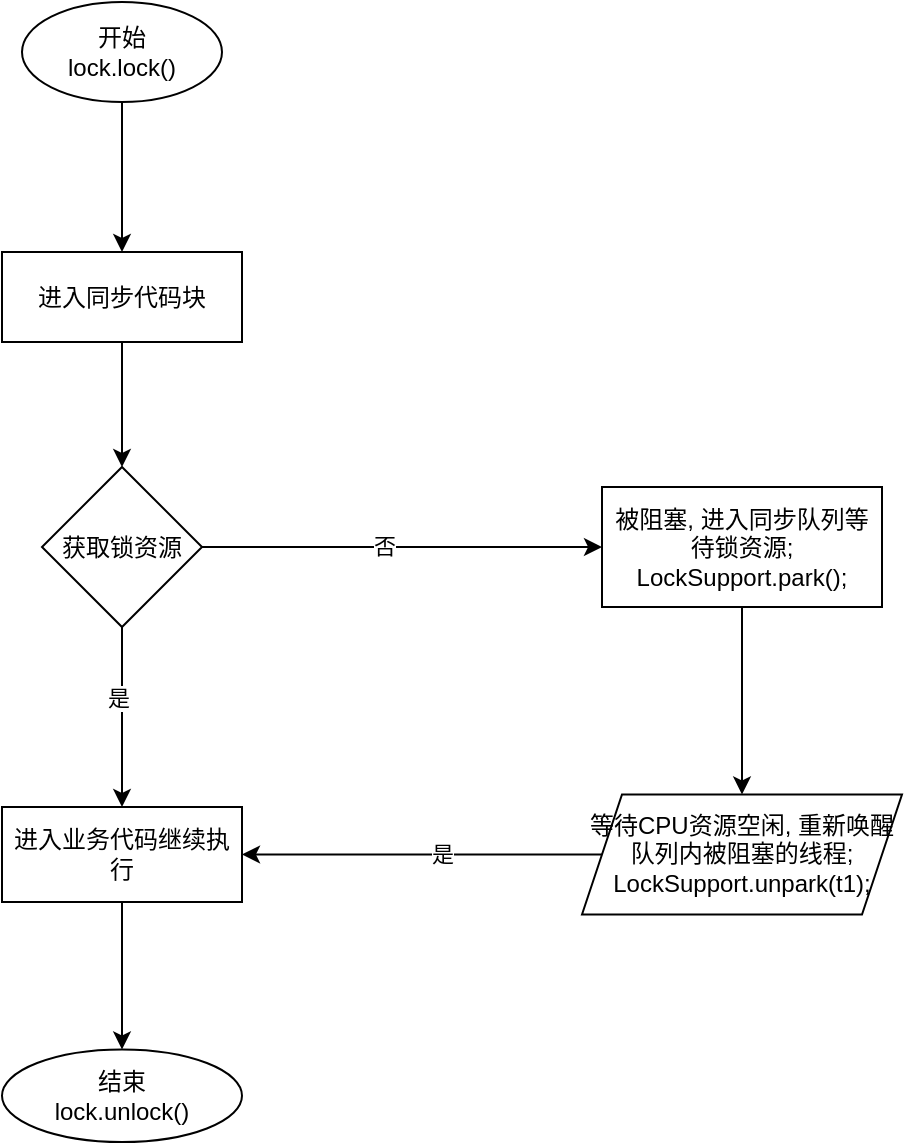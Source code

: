<mxfile version="14.7.6" type="github">
  <diagram id="WANb2gcBHVUbbiMHorg9" name="第 1 页">
    <mxGraphModel dx="1166" dy="676" grid="1" gridSize="10" guides="1" tooltips="1" connect="1" arrows="1" fold="1" page="1" pageScale="1" pageWidth="827" pageHeight="1169" math="0" shadow="0">
      <root>
        <mxCell id="0" />
        <mxCell id="1" parent="0" />
        <mxCell id="DnrRSFtmFWLPhJW0hfXQ-3" value="" style="edgeStyle=orthogonalEdgeStyle;rounded=0;orthogonalLoop=1;jettySize=auto;html=1;" edge="1" parent="1" source="DnrRSFtmFWLPhJW0hfXQ-1" target="DnrRSFtmFWLPhJW0hfXQ-2">
          <mxGeometry relative="1" as="geometry" />
        </mxCell>
        <mxCell id="DnrRSFtmFWLPhJW0hfXQ-1" value="开始&lt;br&gt;lock.lock()" style="ellipse;whiteSpace=wrap;html=1;" vertex="1" parent="1">
          <mxGeometry x="310" y="80" width="100" height="50" as="geometry" />
        </mxCell>
        <mxCell id="DnrRSFtmFWLPhJW0hfXQ-7" value="" style="edgeStyle=orthogonalEdgeStyle;rounded=0;orthogonalLoop=1;jettySize=auto;html=1;" edge="1" parent="1" source="DnrRSFtmFWLPhJW0hfXQ-2" target="DnrRSFtmFWLPhJW0hfXQ-6">
          <mxGeometry relative="1" as="geometry" />
        </mxCell>
        <mxCell id="DnrRSFtmFWLPhJW0hfXQ-2" value="进入同步代码块" style="whiteSpace=wrap;html=1;" vertex="1" parent="1">
          <mxGeometry x="300" y="205" width="120" height="45" as="geometry" />
        </mxCell>
        <mxCell id="DnrRSFtmFWLPhJW0hfXQ-9" value="" style="edgeStyle=orthogonalEdgeStyle;rounded=0;orthogonalLoop=1;jettySize=auto;html=1;" edge="1" parent="1" source="DnrRSFtmFWLPhJW0hfXQ-6" target="DnrRSFtmFWLPhJW0hfXQ-8">
          <mxGeometry relative="1" as="geometry" />
        </mxCell>
        <mxCell id="DnrRSFtmFWLPhJW0hfXQ-10" value="是" style="edgeLabel;html=1;align=center;verticalAlign=middle;resizable=0;points=[];" vertex="1" connectable="0" parent="DnrRSFtmFWLPhJW0hfXQ-9">
          <mxGeometry x="-0.211" y="-2" relative="1" as="geometry">
            <mxPoint as="offset" />
          </mxGeometry>
        </mxCell>
        <mxCell id="DnrRSFtmFWLPhJW0hfXQ-12" value="" style="edgeStyle=orthogonalEdgeStyle;rounded=0;orthogonalLoop=1;jettySize=auto;html=1;" edge="1" parent="1" source="DnrRSFtmFWLPhJW0hfXQ-6" target="DnrRSFtmFWLPhJW0hfXQ-11">
          <mxGeometry relative="1" as="geometry" />
        </mxCell>
        <mxCell id="DnrRSFtmFWLPhJW0hfXQ-13" value="否" style="edgeLabel;html=1;align=center;verticalAlign=middle;resizable=0;points=[];" vertex="1" connectable="0" parent="DnrRSFtmFWLPhJW0hfXQ-12">
          <mxGeometry x="-0.089" y="2" relative="1" as="geometry">
            <mxPoint y="1" as="offset" />
          </mxGeometry>
        </mxCell>
        <mxCell id="DnrRSFtmFWLPhJW0hfXQ-6" value="&lt;span&gt;获取锁资源&lt;/span&gt;" style="rhombus;whiteSpace=wrap;html=1;" vertex="1" parent="1">
          <mxGeometry x="320" y="312.5" width="80" height="80" as="geometry" />
        </mxCell>
        <mxCell id="DnrRSFtmFWLPhJW0hfXQ-17" value="" style="edgeStyle=orthogonalEdgeStyle;rounded=0;orthogonalLoop=1;jettySize=auto;html=1;" edge="1" parent="1" source="DnrRSFtmFWLPhJW0hfXQ-8" target="DnrRSFtmFWLPhJW0hfXQ-16">
          <mxGeometry relative="1" as="geometry" />
        </mxCell>
        <mxCell id="DnrRSFtmFWLPhJW0hfXQ-8" value="进入业务代码继续执行" style="whiteSpace=wrap;html=1;" vertex="1" parent="1">
          <mxGeometry x="300" y="482.5" width="120" height="47.5" as="geometry" />
        </mxCell>
        <mxCell id="DnrRSFtmFWLPhJW0hfXQ-19" value="" style="edgeStyle=orthogonalEdgeStyle;rounded=0;orthogonalLoop=1;jettySize=auto;html=1;" edge="1" parent="1" source="DnrRSFtmFWLPhJW0hfXQ-11" target="DnrRSFtmFWLPhJW0hfXQ-18">
          <mxGeometry relative="1" as="geometry" />
        </mxCell>
        <mxCell id="DnrRSFtmFWLPhJW0hfXQ-11" value="被阻塞, 进入同步队列等待锁资源;&lt;br&gt;LockSupport.park();" style="whiteSpace=wrap;html=1;" vertex="1" parent="1">
          <mxGeometry x="600" y="322.5" width="140" height="60" as="geometry" />
        </mxCell>
        <mxCell id="DnrRSFtmFWLPhJW0hfXQ-16" value="结束&lt;br&gt;lock.unlock()" style="ellipse;whiteSpace=wrap;html=1;" vertex="1" parent="1">
          <mxGeometry x="300" y="603.75" width="120" height="46.25" as="geometry" />
        </mxCell>
        <mxCell id="DnrRSFtmFWLPhJW0hfXQ-20" style="edgeStyle=orthogonalEdgeStyle;rounded=0;orthogonalLoop=1;jettySize=auto;html=1;exitX=0;exitY=0.5;exitDx=0;exitDy=0;entryX=1;entryY=0.5;entryDx=0;entryDy=0;" edge="1" parent="1" source="DnrRSFtmFWLPhJW0hfXQ-18" target="DnrRSFtmFWLPhJW0hfXQ-8">
          <mxGeometry relative="1" as="geometry" />
        </mxCell>
        <mxCell id="DnrRSFtmFWLPhJW0hfXQ-21" value="是" style="edgeLabel;html=1;align=center;verticalAlign=middle;resizable=0;points=[];" vertex="1" connectable="0" parent="DnrRSFtmFWLPhJW0hfXQ-20">
          <mxGeometry x="-0.111" y="-1" relative="1" as="geometry">
            <mxPoint as="offset" />
          </mxGeometry>
        </mxCell>
        <mxCell id="DnrRSFtmFWLPhJW0hfXQ-18" value="等待CPU资源空闲, 重新唤醒队列内被阻塞的线程;&lt;br&gt;LockSupport.unpark(t1);" style="shape=parallelogram;perimeter=parallelogramPerimeter;whiteSpace=wrap;html=1;fixedSize=1;" vertex="1" parent="1">
          <mxGeometry x="590" y="476.25" width="160" height="60" as="geometry" />
        </mxCell>
      </root>
    </mxGraphModel>
  </diagram>
</mxfile>
